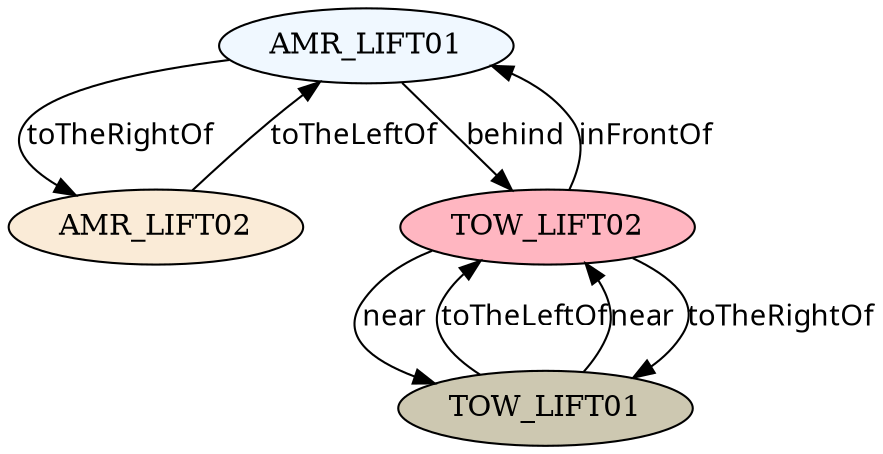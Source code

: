 // The Scene Graph
digraph {
	node [fillcolor=aliceblue style=filled]
	0 [label=AMR_LIFT01]
	node [fillcolor=antiquewhite style=filled]
	1 [label=AMR_LIFT02]
	node [fillcolor=cornsilk3 style=filled]
	2 [label=TOW_LIFT01]
	node [fillcolor=lightpink style=filled]
	3 [label=TOW_LIFT02]
	edge [color=black fontname=Sans style=filled]
	0 -> 1 [label=toTheRightOf]
	0 -> 3 [label=behind]
	1 -> 0 [label=toTheLeftOf]
	2 -> 3 [label=toTheLeftOf]
	2 -> 3 [label=near]
	3 -> 0 [label=inFrontOf]
	3 -> 2 [label=toTheRightOf]
	3 -> 2 [label=near]
}

